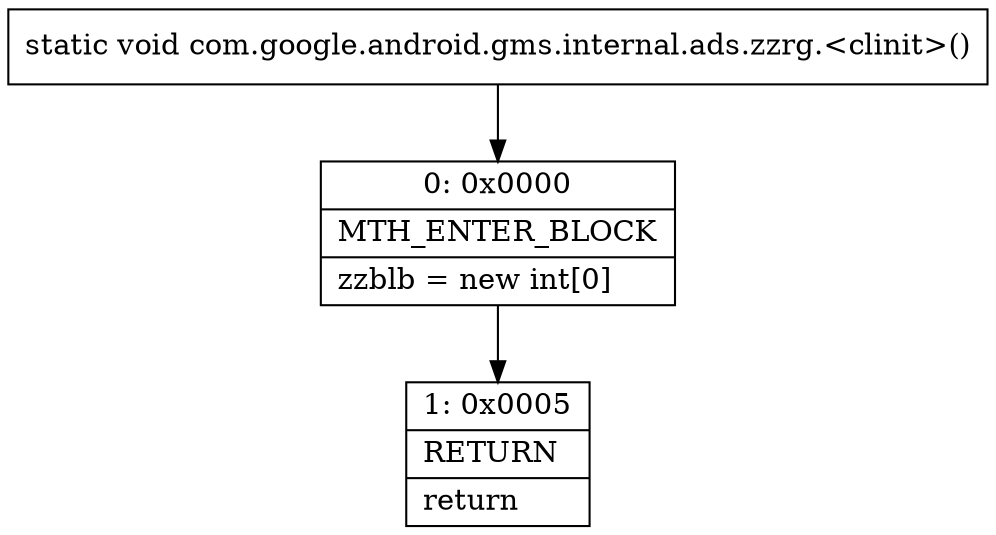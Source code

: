 digraph "CFG forcom.google.android.gms.internal.ads.zzrg.\<clinit\>()V" {
Node_0 [shape=record,label="{0\:\ 0x0000|MTH_ENTER_BLOCK\l|zzblb = new int[0]\l}"];
Node_1 [shape=record,label="{1\:\ 0x0005|RETURN\l|return\l}"];
MethodNode[shape=record,label="{static void com.google.android.gms.internal.ads.zzrg.\<clinit\>() }"];
MethodNode -> Node_0;
Node_0 -> Node_1;
}

